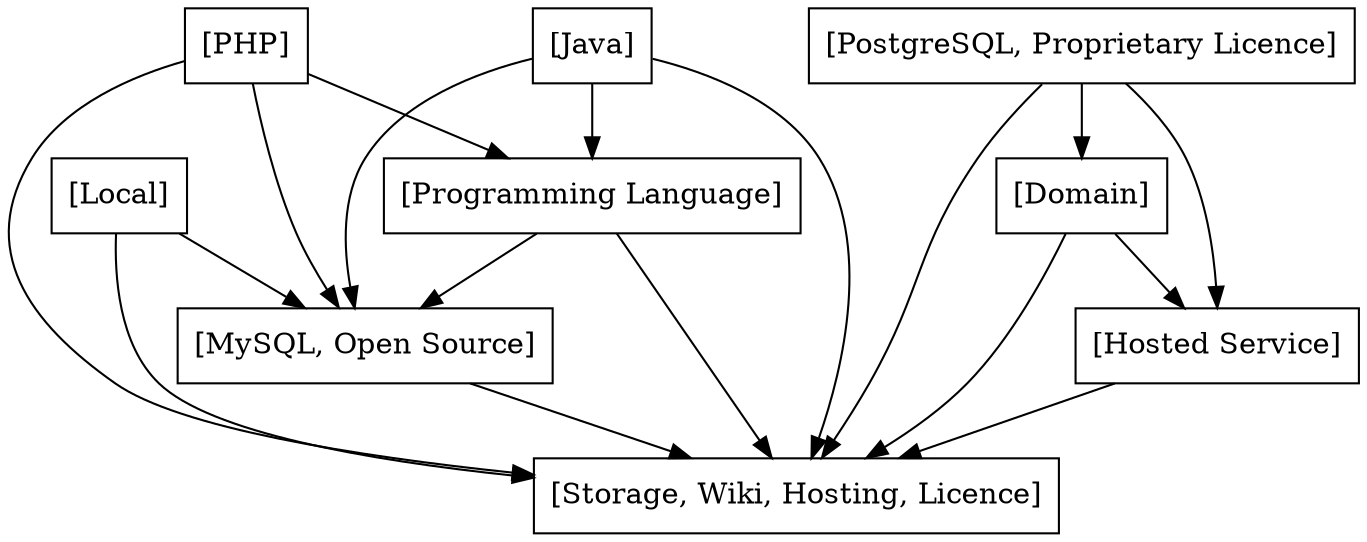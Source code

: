 digraph{
graph [rankdir=TB];
node [shape=box];
edge [arrowhead=normal];
0[label="[PostgreSQL, Proprietary Licence]",]
1[label="[MySQL, Open Source]",]
2[label="[Storage, Wiki, Hosting, Licence]",]
3[label="[Local]",]
4[label="[Domain]",]
5[label="[Programming Language]",]
6[label="[Java]",]
7[label="[PHP]",]
8[label="[Hosted Service]",]
0->4[label="",]
0->2[label="",]
0->8[label="",]
5->1[label="",]
7->1[label="",]
6->1[label="",]
3->1[label="",]
1->2[label="",]
5->2[label="",]
7->2[label="",]
6->2[label="",]
4->2[label="",]
8->2[label="",]
3->2[label="",]
7->5[label="",]
6->5[label="",]
4->8[label="",]
}
